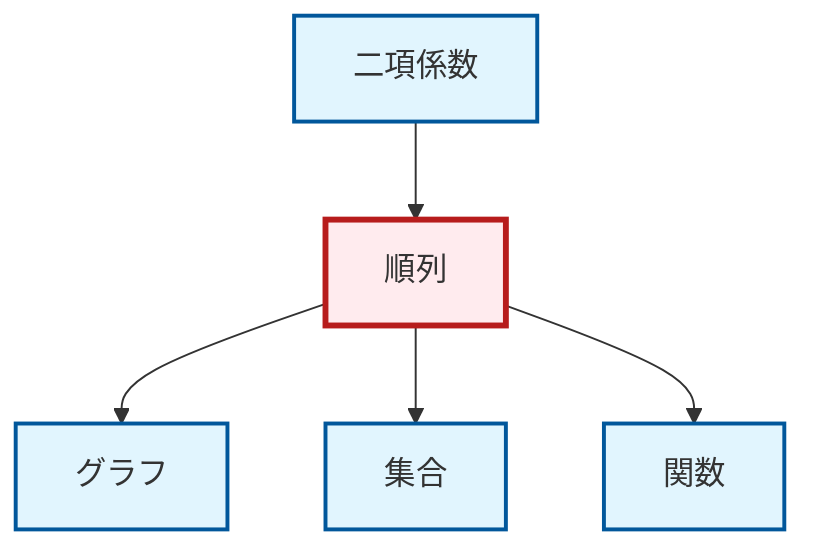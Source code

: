 graph TD
    classDef definition fill:#e1f5fe,stroke:#01579b,stroke-width:2px
    classDef theorem fill:#f3e5f5,stroke:#4a148c,stroke-width:2px
    classDef axiom fill:#fff3e0,stroke:#e65100,stroke-width:2px
    classDef example fill:#e8f5e9,stroke:#1b5e20,stroke-width:2px
    classDef current fill:#ffebee,stroke:#b71c1c,stroke-width:3px
    def-set["集合"]:::definition
    def-graph["グラフ"]:::definition
    def-permutation["順列"]:::definition
    def-binomial-coefficient["二項係数"]:::definition
    def-function["関数"]:::definition
    def-permutation --> def-graph
    def-permutation --> def-set
    def-binomial-coefficient --> def-permutation
    def-permutation --> def-function
    class def-permutation current